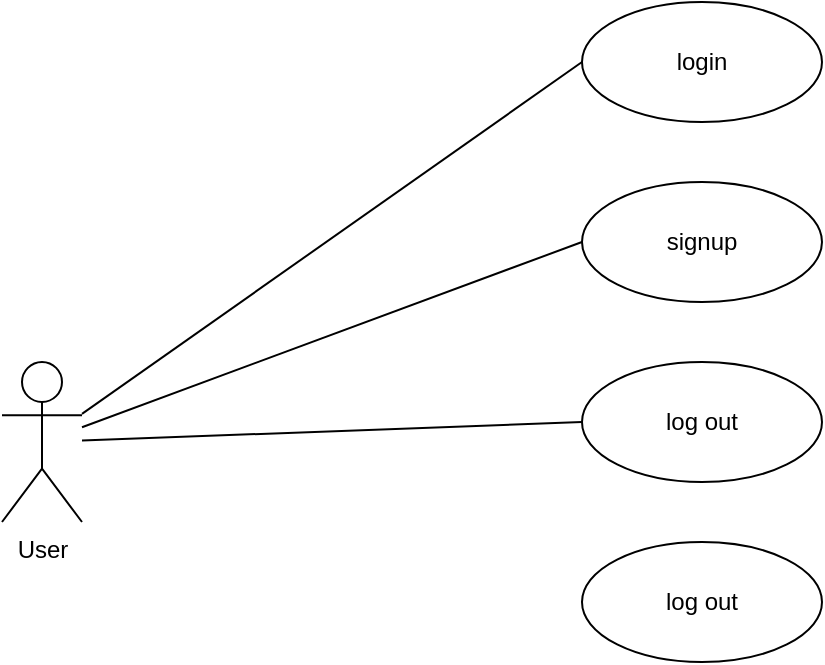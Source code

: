 <mxfile version="24.2.1" type="device" pages="2">
  <diagram name="Home - Index" id="g2p4iot-nqdcEtmwxd9b">
    <mxGraphModel dx="1184" dy="1038" grid="1" gridSize="10" guides="1" tooltips="1" connect="1" arrows="1" fold="1" page="0" pageScale="1" pageWidth="827" pageHeight="1169" background="none" math="0" shadow="0">
      <root>
        <mxCell id="0" />
        <mxCell id="1" parent="0" />
        <mxCell id="2ywWteZD75gZE0ZYj1wp-2" value="User" style="shape=umlActor;verticalLabelPosition=bottom;verticalAlign=top;html=1;outlineConnect=0;" vertex="1" parent="1">
          <mxGeometry x="110" y="170" width="40" height="80" as="geometry" />
        </mxCell>
        <mxCell id="2ywWteZD75gZE0ZYj1wp-3" value="login" style="ellipse;whiteSpace=wrap;html=1;" vertex="1" parent="1">
          <mxGeometry x="400" y="-10" width="120" height="60" as="geometry" />
        </mxCell>
        <mxCell id="2ywWteZD75gZE0ZYj1wp-5" value="signup" style="ellipse;whiteSpace=wrap;html=1;" vertex="1" parent="1">
          <mxGeometry x="400" y="80" width="120" height="60" as="geometry" />
        </mxCell>
        <mxCell id="2ywWteZD75gZE0ZYj1wp-6" value="log out" style="ellipse;whiteSpace=wrap;html=1;" vertex="1" parent="1">
          <mxGeometry x="400" y="170" width="120" height="60" as="geometry" />
        </mxCell>
        <mxCell id="2ywWteZD75gZE0ZYj1wp-10" value="" style="endArrow=none;html=1;rounded=0;entryX=0;entryY=0.5;entryDx=0;entryDy=0;" edge="1" parent="1" source="2ywWteZD75gZE0ZYj1wp-2" target="2ywWteZD75gZE0ZYj1wp-3">
          <mxGeometry width="50" height="50" relative="1" as="geometry">
            <mxPoint x="190" y="135" as="sourcePoint" />
            <mxPoint x="240" y="85" as="targetPoint" />
          </mxGeometry>
        </mxCell>
        <mxCell id="2ywWteZD75gZE0ZYj1wp-11" value="" style="endArrow=none;html=1;rounded=0;entryX=0;entryY=0.5;entryDx=0;entryDy=0;" edge="1" parent="1" source="2ywWteZD75gZE0ZYj1wp-2" target="2ywWteZD75gZE0ZYj1wp-5">
          <mxGeometry width="50" height="50" relative="1" as="geometry">
            <mxPoint x="190" y="155" as="sourcePoint" />
            <mxPoint x="400" y="40" as="targetPoint" />
          </mxGeometry>
        </mxCell>
        <mxCell id="2ywWteZD75gZE0ZYj1wp-12" value="" style="endArrow=none;html=1;rounded=0;entryX=0;entryY=0.5;entryDx=0;entryDy=0;" edge="1" parent="1" source="2ywWteZD75gZE0ZYj1wp-2" target="2ywWteZD75gZE0ZYj1wp-6">
          <mxGeometry width="50" height="50" relative="1" as="geometry">
            <mxPoint x="190" y="172.5" as="sourcePoint" />
            <mxPoint x="400" y="127.5" as="targetPoint" />
          </mxGeometry>
        </mxCell>
        <mxCell id="2ywWteZD75gZE0ZYj1wp-13" value="log out" style="ellipse;whiteSpace=wrap;html=1;" vertex="1" parent="1">
          <mxGeometry x="400" y="260" width="120" height="60" as="geometry" />
        </mxCell>
      </root>
    </mxGraphModel>
  </diagram>
  <diagram id="N3EYlDCgf0dnLy9QpITi" name="Database - Ecommerce">
    <mxGraphModel dx="1584" dy="1038" grid="1" gridSize="10" guides="1" tooltips="1" connect="1" arrows="1" fold="1" page="0" pageScale="1" pageWidth="827" pageHeight="1169" math="0" shadow="0">
      <root>
        <mxCell id="0" />
        <mxCell id="1" parent="0" />
        <mxCell id="Tm77JSXd-wrMIdSvNyJV-1" value="User" style="swimlane;fontStyle=0;childLayout=stackLayout;horizontal=1;startSize=30;horizontalStack=0;resizeParent=1;resizeParentMax=0;resizeLast=0;collapsible=1;marginBottom=0;whiteSpace=wrap;html=1;" vertex="1" parent="1">
          <mxGeometry x="-320" y="-40" width="140" height="210" as="geometry" />
        </mxCell>
        <mxCell id="Tm77JSXd-wrMIdSvNyJV-2" value="user_id" style="text;strokeColor=none;fillColor=none;align=left;verticalAlign=middle;spacingLeft=4;spacingRight=4;overflow=hidden;points=[[0,0.5],[1,0.5]];portConstraint=eastwest;rotatable=0;whiteSpace=wrap;html=1;" vertex="1" parent="Tm77JSXd-wrMIdSvNyJV-1">
          <mxGeometry y="30" width="140" height="30" as="geometry" />
        </mxCell>
        <mxCell id="Tm77JSXd-wrMIdSvNyJV-3" value="username" style="text;strokeColor=none;fillColor=none;align=left;verticalAlign=middle;spacingLeft=4;spacingRight=4;overflow=hidden;points=[[0,0.5],[1,0.5]];portConstraint=eastwest;rotatable=0;whiteSpace=wrap;html=1;" vertex="1" parent="Tm77JSXd-wrMIdSvNyJV-1">
          <mxGeometry y="60" width="140" height="30" as="geometry" />
        </mxCell>
        <mxCell id="Tm77JSXd-wrMIdSvNyJV-4" value="password" style="text;strokeColor=none;fillColor=none;align=left;verticalAlign=middle;spacingLeft=4;spacingRight=4;overflow=hidden;points=[[0,0.5],[1,0.5]];portConstraint=eastwest;rotatable=0;whiteSpace=wrap;html=1;" vertex="1" parent="Tm77JSXd-wrMIdSvNyJV-1">
          <mxGeometry y="90" width="140" height="30" as="geometry" />
        </mxCell>
        <mxCell id="Tm77JSXd-wrMIdSvNyJV-5" value="email" style="text;strokeColor=none;fillColor=none;align=left;verticalAlign=middle;spacingLeft=4;spacingRight=4;overflow=hidden;points=[[0,0.5],[1,0.5]];portConstraint=eastwest;rotatable=0;whiteSpace=wrap;html=1;" vertex="1" parent="Tm77JSXd-wrMIdSvNyJV-1">
          <mxGeometry y="120" width="140" height="30" as="geometry" />
        </mxCell>
        <mxCell id="Tm77JSXd-wrMIdSvNyJV-6" value="phone" style="text;strokeColor=none;fillColor=none;align=left;verticalAlign=middle;spacingLeft=4;spacingRight=4;overflow=hidden;points=[[0,0.5],[1,0.5]];portConstraint=eastwest;rotatable=0;whiteSpace=wrap;html=1;" vertex="1" parent="Tm77JSXd-wrMIdSvNyJV-1">
          <mxGeometry y="150" width="140" height="30" as="geometry" />
        </mxCell>
        <mxCell id="Tm77JSXd-wrMIdSvNyJV-7" value="address" style="text;strokeColor=none;fillColor=none;align=left;verticalAlign=middle;spacingLeft=4;spacingRight=4;overflow=hidden;points=[[0,0.5],[1,0.5]];portConstraint=eastwest;rotatable=0;whiteSpace=wrap;html=1;" vertex="1" parent="Tm77JSXd-wrMIdSvNyJV-1">
          <mxGeometry y="180" width="140" height="30" as="geometry" />
        </mxCell>
        <mxCell id="Tm77JSXd-wrMIdSvNyJV-8" value="Product" style="swimlane;fontStyle=0;childLayout=stackLayout;horizontal=1;startSize=30;horizontalStack=0;resizeParent=1;resizeParentMax=0;resizeLast=0;collapsible=1;marginBottom=0;whiteSpace=wrap;html=1;" vertex="1" parent="1">
          <mxGeometry x="160" y="-70" width="140" height="240" as="geometry" />
        </mxCell>
        <mxCell id="Tm77JSXd-wrMIdSvNyJV-9" value="product_id" style="text;strokeColor=none;fillColor=none;align=left;verticalAlign=middle;spacingLeft=4;spacingRight=4;overflow=hidden;points=[[0,0.5],[1,0.5]];portConstraint=eastwest;rotatable=0;whiteSpace=wrap;html=1;" vertex="1" parent="Tm77JSXd-wrMIdSvNyJV-8">
          <mxGeometry y="30" width="140" height="30" as="geometry" />
        </mxCell>
        <mxCell id="Tm77JSXd-wrMIdSvNyJV-10" value="product_name" style="text;strokeColor=none;fillColor=none;align=left;verticalAlign=middle;spacingLeft=4;spacingRight=4;overflow=hidden;points=[[0,0.5],[1,0.5]];portConstraint=eastwest;rotatable=0;whiteSpace=wrap;html=1;" vertex="1" parent="Tm77JSXd-wrMIdSvNyJV-8">
          <mxGeometry y="60" width="140" height="30" as="geometry" />
        </mxCell>
        <mxCell id="Tm77JSXd-wrMIdSvNyJV-11" value="product_type" style="text;strokeColor=none;fillColor=none;align=left;verticalAlign=middle;spacingLeft=4;spacingRight=4;overflow=hidden;points=[[0,0.5],[1,0.5]];portConstraint=eastwest;rotatable=0;whiteSpace=wrap;html=1;" vertex="1" parent="Tm77JSXd-wrMIdSvNyJV-8">
          <mxGeometry y="90" width="140" height="30" as="geometry" />
        </mxCell>
        <mxCell id="Tm77JSXd-wrMIdSvNyJV-12" value="product_quantity" style="text;strokeColor=none;fillColor=none;align=left;verticalAlign=middle;spacingLeft=4;spacingRight=4;overflow=hidden;points=[[0,0.5],[1,0.5]];portConstraint=eastwest;rotatable=0;whiteSpace=wrap;html=1;" vertex="1" parent="Tm77JSXd-wrMIdSvNyJV-8">
          <mxGeometry y="120" width="140" height="30" as="geometry" />
        </mxCell>
        <mxCell id="Tm77JSXd-wrMIdSvNyJV-13" value="product_price" style="text;strokeColor=none;fillColor=none;align=left;verticalAlign=middle;spacingLeft=4;spacingRight=4;overflow=hidden;points=[[0,0.5],[1,0.5]];portConstraint=eastwest;rotatable=0;whiteSpace=wrap;html=1;" vertex="1" parent="Tm77JSXd-wrMIdSvNyJV-8">
          <mxGeometry y="150" width="140" height="30" as="geometry" />
        </mxCell>
        <mxCell id="Tm77JSXd-wrMIdSvNyJV-14" value="product_price" style="text;strokeColor=none;fillColor=none;align=left;verticalAlign=middle;spacingLeft=4;spacingRight=4;overflow=hidden;points=[[0,0.5],[1,0.5]];portConstraint=eastwest;rotatable=0;whiteSpace=wrap;html=1;" vertex="1" parent="Tm77JSXd-wrMIdSvNyJV-8">
          <mxGeometry y="180" width="140" height="30" as="geometry" />
        </mxCell>
        <mxCell id="Tm77JSXd-wrMIdSvNyJV-15" value="product_price" style="text;strokeColor=none;fillColor=none;align=left;verticalAlign=middle;spacingLeft=4;spacingRight=4;overflow=hidden;points=[[0,0.5],[1,0.5]];portConstraint=eastwest;rotatable=0;whiteSpace=wrap;html=1;" vertex="1" parent="Tm77JSXd-wrMIdSvNyJV-8">
          <mxGeometry y="210" width="140" height="30" as="geometry" />
        </mxCell>
        <mxCell id="Tm77JSXd-wrMIdSvNyJV-16" value="User_roles" style="swimlane;fontStyle=0;childLayout=stackLayout;horizontal=1;startSize=30;horizontalStack=0;resizeParent=1;resizeParentMax=0;resizeLast=0;collapsible=1;marginBottom=0;whiteSpace=wrap;html=1;" vertex="1" parent="1">
          <mxGeometry x="-80" y="-40" width="140" height="90" as="geometry" />
        </mxCell>
        <mxCell id="Tm77JSXd-wrMIdSvNyJV-17" value="user_id" style="text;strokeColor=none;fillColor=none;align=left;verticalAlign=middle;spacingLeft=4;spacingRight=4;overflow=hidden;points=[[0,0.5],[1,0.5]];portConstraint=eastwest;rotatable=0;whiteSpace=wrap;html=1;" vertex="1" parent="Tm77JSXd-wrMIdSvNyJV-16">
          <mxGeometry y="30" width="140" height="30" as="geometry" />
        </mxCell>
        <mxCell id="Tm77JSXd-wrMIdSvNyJV-18" value="role" style="text;strokeColor=none;fillColor=none;align=left;verticalAlign=middle;spacingLeft=4;spacingRight=4;overflow=hidden;points=[[0,0.5],[1,0.5]];portConstraint=eastwest;rotatable=0;whiteSpace=wrap;html=1;" vertex="1" parent="Tm77JSXd-wrMIdSvNyJV-16">
          <mxGeometry y="60" width="140" height="30" as="geometry" />
        </mxCell>
        <mxCell id="Tm77JSXd-wrMIdSvNyJV-20" style="edgeStyle=orthogonalEdgeStyle;rounded=0;orthogonalLoop=1;jettySize=auto;html=1;" edge="1" parent="1" source="Tm77JSXd-wrMIdSvNyJV-2" target="Tm77JSXd-wrMIdSvNyJV-17">
          <mxGeometry relative="1" as="geometry" />
        </mxCell>
      </root>
    </mxGraphModel>
  </diagram>
</mxfile>
